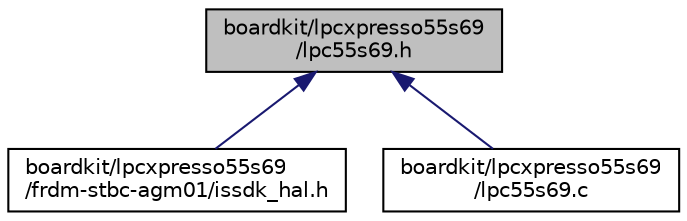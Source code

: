 digraph "boardkit/lpcxpresso55s69/lpc55s69.h"
{
  edge [fontname="Helvetica",fontsize="10",labelfontname="Helvetica",labelfontsize="10"];
  node [fontname="Helvetica",fontsize="10",shape=record];
  Node7 [label="boardkit/lpcxpresso55s69\l/lpc55s69.h",height=0.2,width=0.4,color="black", fillcolor="grey75", style="filled", fontcolor="black"];
  Node7 -> Node8 [dir="back",color="midnightblue",fontsize="10",style="solid",fontname="Helvetica"];
  Node8 [label="boardkit/lpcxpresso55s69\l/frdm-stbc-agm01/issdk_hal.h",height=0.2,width=0.4,color="black", fillcolor="white", style="filled",URL="$lpcxpresso55s69_2frdm-stbc-agm01_2issdk__hal_8h.html"];
  Node7 -> Node9 [dir="back",color="midnightblue",fontsize="10",style="solid",fontname="Helvetica"];
  Node9 [label="boardkit/lpcxpresso55s69\l/lpc55s69.c",height=0.2,width=0.4,color="black", fillcolor="white", style="filled",URL="$lpc55s69_8c.html",tooltip="The lpc55s69.c file defines GPIO pins and I2C CMSIS utilities for LPCXpresso55s69 board..."];
}
